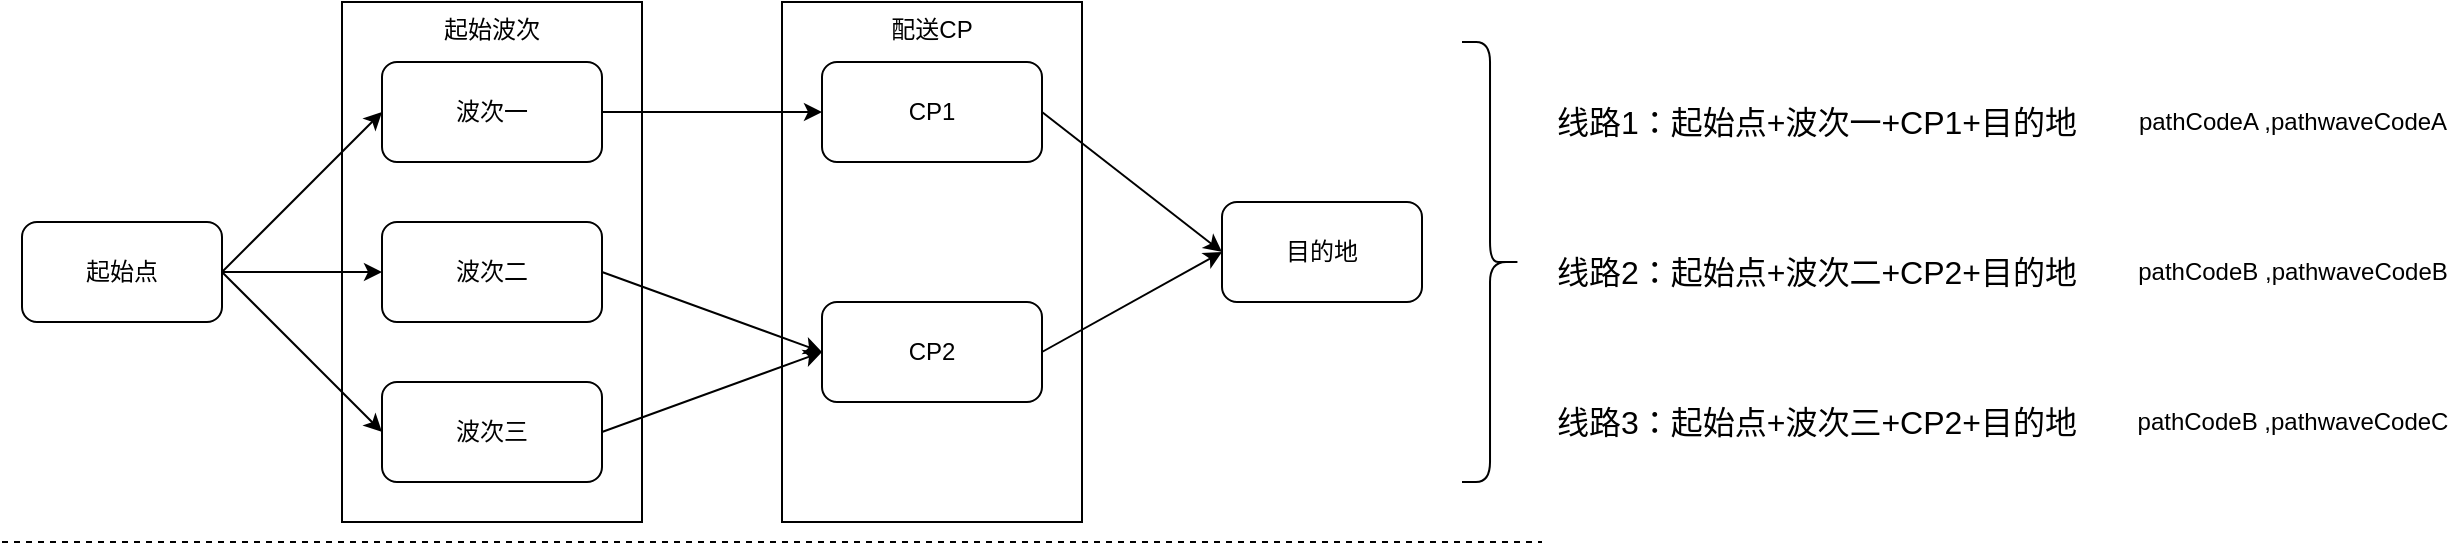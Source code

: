 <mxfile version="12.3.1" type="github" pages="1">
  <diagram id="gV4YHnWQ7ScEp-OP8fRe" name="Page-1">
    <mxGraphModel dx="946" dy="542" grid="1" gridSize="10" guides="1" tooltips="1" connect="1" arrows="1" fold="1" page="1" pageScale="1" pageWidth="827" pageHeight="1169" math="0" shadow="0">
      <root>
        <mxCell id="0"/>
        <mxCell id="1" parent="0"/>
        <mxCell id="mktGyMPhuxi01TZCev5i-21" value="配送CP" style="rounded=0;whiteSpace=wrap;html=1;verticalAlign=top;" vertex="1" parent="1">
          <mxGeometry x="450" y="120" width="150" height="260" as="geometry"/>
        </mxCell>
        <mxCell id="mktGyMPhuxi01TZCev5i-14" value="起始波次" style="rounded=0;whiteSpace=wrap;html=1;verticalAlign=top;" vertex="1" parent="1">
          <mxGeometry x="230" y="120" width="150" height="260" as="geometry"/>
        </mxCell>
        <mxCell id="mktGyMPhuxi01TZCev5i-1" value="起始点" style="rounded=1;whiteSpace=wrap;html=1;" vertex="1" parent="1">
          <mxGeometry x="70" y="230" width="100" height="50" as="geometry"/>
        </mxCell>
        <mxCell id="mktGyMPhuxi01TZCev5i-2" value="波次一" style="rounded=1;whiteSpace=wrap;html=1;" vertex="1" parent="1">
          <mxGeometry x="250" y="150" width="110" height="50" as="geometry"/>
        </mxCell>
        <mxCell id="mktGyMPhuxi01TZCev5i-3" value="波次二" style="rounded=1;whiteSpace=wrap;html=1;" vertex="1" parent="1">
          <mxGeometry x="250" y="230" width="110" height="50" as="geometry"/>
        </mxCell>
        <mxCell id="mktGyMPhuxi01TZCev5i-4" value="波次三" style="rounded=1;whiteSpace=wrap;html=1;" vertex="1" parent="1">
          <mxGeometry x="250" y="310" width="110" height="50" as="geometry"/>
        </mxCell>
        <mxCell id="mktGyMPhuxi01TZCev5i-6" value="CP1" style="rounded=1;whiteSpace=wrap;html=1;" vertex="1" parent="1">
          <mxGeometry x="470" y="150" width="110" height="50" as="geometry"/>
        </mxCell>
        <mxCell id="mktGyMPhuxi01TZCev5i-7" value="CP2" style="rounded=1;whiteSpace=wrap;html=1;" vertex="1" parent="1">
          <mxGeometry x="470" y="270" width="110" height="50" as="geometry"/>
        </mxCell>
        <mxCell id="mktGyMPhuxi01TZCev5i-9" value="目的地" style="rounded=1;whiteSpace=wrap;html=1;" vertex="1" parent="1">
          <mxGeometry x="670" y="220" width="100" height="50" as="geometry"/>
        </mxCell>
        <mxCell id="mktGyMPhuxi01TZCev5i-15" value="" style="endArrow=classic;html=1;entryX=0;entryY=0.5;entryDx=0;entryDy=0;exitX=1;exitY=0.5;exitDx=0;exitDy=0;" edge="1" parent="1" source="mktGyMPhuxi01TZCev5i-1" target="mktGyMPhuxi01TZCev5i-2">
          <mxGeometry width="50" height="50" relative="1" as="geometry">
            <mxPoint x="110" y="360" as="sourcePoint"/>
            <mxPoint x="160" y="310" as="targetPoint"/>
          </mxGeometry>
        </mxCell>
        <mxCell id="mktGyMPhuxi01TZCev5i-16" value="" style="endArrow=classic;html=1;entryX=0;entryY=0.5;entryDx=0;entryDy=0;exitX=1;exitY=0.5;exitDx=0;exitDy=0;" edge="1" parent="1" source="mktGyMPhuxi01TZCev5i-1" target="mktGyMPhuxi01TZCev5i-3">
          <mxGeometry width="50" height="50" relative="1" as="geometry">
            <mxPoint x="140" y="380" as="sourcePoint"/>
            <mxPoint x="190" y="330" as="targetPoint"/>
          </mxGeometry>
        </mxCell>
        <mxCell id="mktGyMPhuxi01TZCev5i-17" value="" style="endArrow=classic;html=1;entryX=0;entryY=0.5;entryDx=0;entryDy=0;exitX=1;exitY=0.5;exitDx=0;exitDy=0;" edge="1" parent="1" source="mktGyMPhuxi01TZCev5i-1" target="mktGyMPhuxi01TZCev5i-4">
          <mxGeometry width="50" height="50" relative="1" as="geometry">
            <mxPoint x="130" y="430" as="sourcePoint"/>
            <mxPoint x="180" y="380" as="targetPoint"/>
          </mxGeometry>
        </mxCell>
        <mxCell id="mktGyMPhuxi01TZCev5i-18" value="" style="endArrow=classic;html=1;entryX=0;entryY=0.5;entryDx=0;entryDy=0;" edge="1" parent="1" source="mktGyMPhuxi01TZCev5i-2" target="mktGyMPhuxi01TZCev5i-6">
          <mxGeometry width="50" height="50" relative="1" as="geometry">
            <mxPoint x="450" y="390" as="sourcePoint"/>
            <mxPoint x="500" y="340" as="targetPoint"/>
          </mxGeometry>
        </mxCell>
        <mxCell id="mktGyMPhuxi01TZCev5i-19" value="" style="endArrow=classic;html=1;entryX=0;entryY=0.5;entryDx=0;entryDy=0;exitX=1;exitY=0.5;exitDx=0;exitDy=0;" edge="1" parent="1" source="mktGyMPhuxi01TZCev5i-3" target="mktGyMPhuxi01TZCev5i-7">
          <mxGeometry width="50" height="50" relative="1" as="geometry">
            <mxPoint x="390" y="440" as="sourcePoint"/>
            <mxPoint x="440" y="390" as="targetPoint"/>
          </mxGeometry>
        </mxCell>
        <mxCell id="mktGyMPhuxi01TZCev5i-20" value="" style="endArrow=classic;html=1;entryX=0;entryY=0.5;entryDx=0;entryDy=0;exitX=1;exitY=0.5;exitDx=0;exitDy=0;" edge="1" parent="1" source="mktGyMPhuxi01TZCev5i-4" target="mktGyMPhuxi01TZCev5i-7">
          <mxGeometry width="50" height="50" relative="1" as="geometry">
            <mxPoint x="240" y="460" as="sourcePoint"/>
            <mxPoint x="290" y="410" as="targetPoint"/>
          </mxGeometry>
        </mxCell>
        <mxCell id="mktGyMPhuxi01TZCev5i-22" value="" style="endArrow=classic;html=1;entryX=0;entryY=0.5;entryDx=0;entryDy=0;exitX=1;exitY=0.5;exitDx=0;exitDy=0;" edge="1" parent="1" source="mktGyMPhuxi01TZCev5i-6" target="mktGyMPhuxi01TZCev5i-9">
          <mxGeometry width="50" height="50" relative="1" as="geometry">
            <mxPoint x="600" y="490" as="sourcePoint"/>
            <mxPoint x="650" y="440" as="targetPoint"/>
          </mxGeometry>
        </mxCell>
        <mxCell id="mktGyMPhuxi01TZCev5i-23" value="" style="endArrow=classic;html=1;entryX=0;entryY=0.5;entryDx=0;entryDy=0;exitX=1;exitY=0.5;exitDx=0;exitDy=0;" edge="1" parent="1" source="mktGyMPhuxi01TZCev5i-7" target="mktGyMPhuxi01TZCev5i-9">
          <mxGeometry width="50" height="50" relative="1" as="geometry">
            <mxPoint x="570" y="510" as="sourcePoint"/>
            <mxPoint x="620" y="460" as="targetPoint"/>
          </mxGeometry>
        </mxCell>
        <mxCell id="mktGyMPhuxi01TZCev5i-25" value="" style="shape=curlyBracket;whiteSpace=wrap;html=1;rounded=1;size=0.533;rotation=180;" vertex="1" parent="1">
          <mxGeometry x="790" y="140" width="30" height="220" as="geometry"/>
        </mxCell>
        <mxCell id="mktGyMPhuxi01TZCev5i-29" value="" style="endArrow=none;dashed=1;html=1;" edge="1" parent="1">
          <mxGeometry width="50" height="50" relative="1" as="geometry">
            <mxPoint x="60" y="390" as="sourcePoint"/>
            <mxPoint x="830" y="390" as="targetPoint"/>
          </mxGeometry>
        </mxCell>
        <mxCell id="mktGyMPhuxi01TZCev5i-30" value="&lt;font style=&quot;font-size: 16px&quot;&gt;线路1：起始点+波次一+CP1+目的地&lt;/font&gt;" style="text;html=1;align=center;verticalAlign=middle;resizable=0;points=[];;autosize=1;" vertex="1" parent="1">
          <mxGeometry x="827" y="170" width="280" height="20" as="geometry"/>
        </mxCell>
        <mxCell id="mktGyMPhuxi01TZCev5i-31" value="&lt;font style=&quot;font-size: 16px&quot;&gt;线路2：起始点+波次二+CP2+目的地&lt;/font&gt;" style="text;html=1;align=center;verticalAlign=middle;resizable=0;points=[];;autosize=1;" vertex="1" parent="1">
          <mxGeometry x="827" y="245" width="280" height="20" as="geometry"/>
        </mxCell>
        <mxCell id="mktGyMPhuxi01TZCev5i-32" value="&lt;font style=&quot;font-size: 16px&quot;&gt;线路3：起始点+波次三+CP2+目的地&lt;/font&gt;" style="text;html=1;align=center;verticalAlign=middle;resizable=0;points=[];;autosize=1;" vertex="1" parent="1">
          <mxGeometry x="827" y="320" width="280" height="20" as="geometry"/>
        </mxCell>
        <mxCell id="mktGyMPhuxi01TZCev5i-36" value="pathCodeA ,pathwaveCodeA" style="text;html=1;align=center;verticalAlign=middle;resizable=0;points=[];;autosize=1;" vertex="1" parent="1">
          <mxGeometry x="1120" y="170" width="170" height="20" as="geometry"/>
        </mxCell>
        <mxCell id="mktGyMPhuxi01TZCev5i-37" value="pathCodeB ,pathwaveCodeB" style="text;html=1;align=center;verticalAlign=middle;resizable=0;points=[];;autosize=1;" vertex="1" parent="1">
          <mxGeometry x="1120" y="245" width="170" height="20" as="geometry"/>
        </mxCell>
        <mxCell id="mktGyMPhuxi01TZCev5i-38" value="pathCodeB ,pathwaveCodeC" style="text;html=1;align=center;verticalAlign=middle;resizable=0;points=[];;autosize=1;" vertex="1" parent="1">
          <mxGeometry x="1120" y="320" width="170" height="20" as="geometry"/>
        </mxCell>
      </root>
    </mxGraphModel>
  </diagram>
</mxfile>

